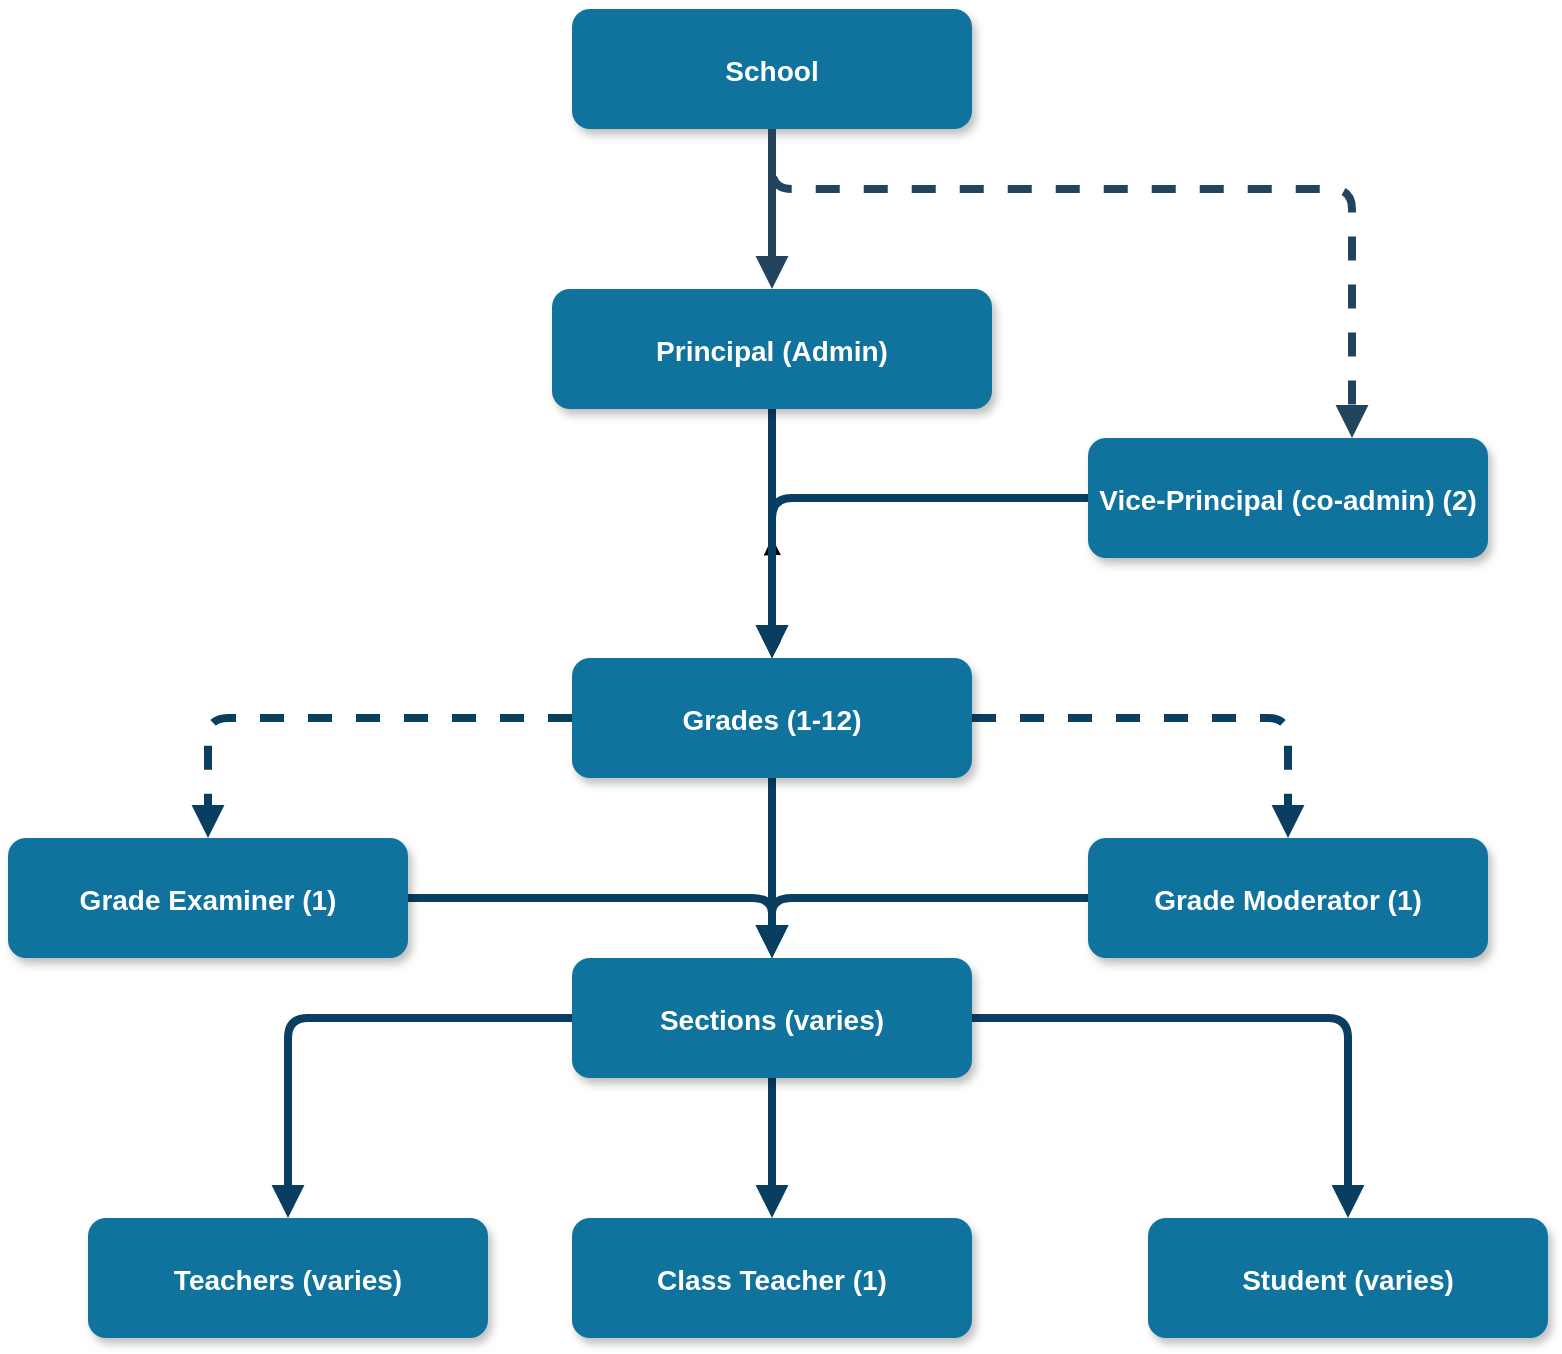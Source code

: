 <mxfile version="14.5.10" type="github">
  <diagram name="Page-1" id="97916047-d0de-89f5-080d-49f4d83e522f">
    <mxGraphModel dx="920" dy="876" grid="1" gridSize="10" guides="1" tooltips="1" connect="1" arrows="1" fold="1" page="1" pageScale="1.5" pageWidth="1169" pageHeight="827" background="#ffffff" math="0" shadow="0">
      <root>
        <mxCell id="0" />
        <mxCell id="1" parent="0" />
        <mxCell id="2" value="School" style="rounded=1;fillColor=#10739E;strokeColor=none;shadow=1;gradientColor=none;fontStyle=1;fontColor=#FFFFFF;fontSize=14;" parent="1" vertex="1">
          <mxGeometry x="672" y="205.5" width="200" height="60" as="geometry" />
        </mxCell>
        <mxCell id="H-iCgf8CoXjkj9gifYdi-74" style="edgeStyle=orthogonalEdgeStyle;orthogonalLoop=1;jettySize=auto;html=1;startFill=0;endArrow=block;endFill=1;strokeColor=#0A3E61;strokeWidth=4;" edge="1" parent="1" source="3" target="H-iCgf8CoXjkj9gifYdi-56">
          <mxGeometry relative="1" as="geometry" />
        </mxCell>
        <mxCell id="3" value="Principal (Admin)" style="rounded=1;fillColor=#10739E;strokeColor=none;shadow=1;gradientColor=none;fontStyle=1;fontColor=#FFFFFF;fontSize=14;" parent="1" vertex="1">
          <mxGeometry x="662" y="345.5" width="220" height="60" as="geometry" />
        </mxCell>
        <mxCell id="H-iCgf8CoXjkj9gifYdi-58" style="edgeStyle=orthogonalEdgeStyle;rounded=0;orthogonalLoop=1;jettySize=auto;html=1;entryX=0.5;entryY=0;entryDx=0;entryDy=0;startArrow=block;startFill=1;endArrow=block;endFill=1;" edge="1" parent="1" target="H-iCgf8CoXjkj9gifYdi-56">
          <mxGeometry relative="1" as="geometry">
            <mxPoint x="772" y="470" as="sourcePoint" />
          </mxGeometry>
        </mxCell>
        <mxCell id="H-iCgf8CoXjkj9gifYdi-76" style="edgeStyle=orthogonalEdgeStyle;orthogonalLoop=1;jettySize=auto;html=1;entryX=0.5;entryY=0;entryDx=0;entryDy=0;startFill=0;endArrow=block;endFill=1;strokeColor=#0A3E61;strokeWidth=4;" edge="1" parent="1" source="7" target="H-iCgf8CoXjkj9gifYdi-56">
          <mxGeometry relative="1" as="geometry" />
        </mxCell>
        <mxCell id="7" value="Vice-Principal (co-admin) (2)" style="rounded=1;fillColor=#10739E;strokeColor=none;shadow=1;gradientColor=none;fontStyle=1;fontColor=#FFFFFF;fontSize=14;" parent="1" vertex="1">
          <mxGeometry x="930" y="420" width="200" height="60" as="geometry" />
        </mxCell>
        <mxCell id="29" value="" style="edgeStyle=elbowEdgeStyle;elbow=vertical;strokeWidth=4;endArrow=block;endFill=1;fontStyle=1;strokeColor=#23445D;" parent="1" source="2" target="3" edge="1">
          <mxGeometry x="22" y="165.5" width="100" height="100" as="geometry">
            <mxPoint x="22" y="265.5" as="sourcePoint" />
            <mxPoint x="122" y="165.5" as="targetPoint" />
          </mxGeometry>
        </mxCell>
        <mxCell id="33" value="" style="edgeStyle=elbowEdgeStyle;elbow=vertical;strokeWidth=4;endArrow=block;endFill=1;fontStyle=1;dashed=1;strokeColor=#23445D;" parent="1" source="2" target="7" edge="1">
          <mxGeometry x="22" y="165.5" width="100" height="100" as="geometry">
            <mxPoint x="22" y="265.5" as="sourcePoint" />
            <mxPoint x="122" y="165.5" as="targetPoint" />
            <Array as="points">
              <mxPoint x="1062" y="295.5" />
            </Array>
          </mxGeometry>
        </mxCell>
        <mxCell id="H-iCgf8CoXjkj9gifYdi-65" style="edgeStyle=orthogonalEdgeStyle;orthogonalLoop=1;jettySize=auto;html=1;startFill=0;endArrow=block;endFill=1;strokeColor=#0A3E61;strokeWidth=4;" edge="1" parent="1" source="H-iCgf8CoXjkj9gifYdi-56" target="H-iCgf8CoXjkj9gifYdi-64">
          <mxGeometry relative="1" as="geometry" />
        </mxCell>
        <mxCell id="H-iCgf8CoXjkj9gifYdi-67" style="edgeStyle=orthogonalEdgeStyle;orthogonalLoop=1;jettySize=auto;html=1;startFill=0;endArrow=block;endFill=1;strokeColor=#0A3E61;strokeWidth=4;dashed=1;" edge="1" parent="1" source="H-iCgf8CoXjkj9gifYdi-56" target="H-iCgf8CoXjkj9gifYdi-66">
          <mxGeometry relative="1" as="geometry" />
        </mxCell>
        <mxCell id="H-iCgf8CoXjkj9gifYdi-81" style="edgeStyle=orthogonalEdgeStyle;orthogonalLoop=1;jettySize=auto;html=1;startFill=0;endArrow=block;endFill=1;strokeColor=#0A3E61;strokeWidth=4;dashed=1;" edge="1" parent="1" source="H-iCgf8CoXjkj9gifYdi-56" target="H-iCgf8CoXjkj9gifYdi-78">
          <mxGeometry relative="1" as="geometry" />
        </mxCell>
        <mxCell id="H-iCgf8CoXjkj9gifYdi-56" value="Grades (1-12)" style="rounded=1;fillColor=#10739E;strokeColor=none;shadow=1;gradientColor=none;fontStyle=1;fontColor=#FFFFFF;fontSize=14;" vertex="1" parent="1">
          <mxGeometry x="672" y="530" width="200" height="60" as="geometry" />
        </mxCell>
        <mxCell id="H-iCgf8CoXjkj9gifYdi-71" style="edgeStyle=orthogonalEdgeStyle;orthogonalLoop=1;jettySize=auto;html=1;startFill=0;endArrow=block;endFill=1;strokeColor=#0A3E61;strokeWidth=4;" edge="1" parent="1" source="H-iCgf8CoXjkj9gifYdi-64" target="H-iCgf8CoXjkj9gifYdi-69">
          <mxGeometry relative="1" as="geometry" />
        </mxCell>
        <mxCell id="H-iCgf8CoXjkj9gifYdi-72" style="edgeStyle=orthogonalEdgeStyle;orthogonalLoop=1;jettySize=auto;html=1;startFill=0;endArrow=block;endFill=1;strokeColor=#0A3E61;strokeWidth=4;" edge="1" parent="1" source="H-iCgf8CoXjkj9gifYdi-64" target="H-iCgf8CoXjkj9gifYdi-70">
          <mxGeometry relative="1" as="geometry" />
        </mxCell>
        <mxCell id="H-iCgf8CoXjkj9gifYdi-73" style="edgeStyle=orthogonalEdgeStyle;orthogonalLoop=1;jettySize=auto;html=1;startFill=0;endArrow=block;endFill=1;strokeColor=#0A3E61;strokeWidth=4;" edge="1" parent="1" source="H-iCgf8CoXjkj9gifYdi-64" target="H-iCgf8CoXjkj9gifYdi-68">
          <mxGeometry relative="1" as="geometry" />
        </mxCell>
        <mxCell id="H-iCgf8CoXjkj9gifYdi-64" value="Sections (varies)" style="rounded=1;fillColor=#10739E;strokeColor=none;shadow=1;gradientColor=none;fontStyle=1;fontColor=#FFFFFF;fontSize=14;" vertex="1" parent="1">
          <mxGeometry x="672" y="680" width="200" height="60" as="geometry" />
        </mxCell>
        <mxCell id="H-iCgf8CoXjkj9gifYdi-75" style="edgeStyle=orthogonalEdgeStyle;orthogonalLoop=1;jettySize=auto;html=1;entryX=0.5;entryY=0;entryDx=0;entryDy=0;startFill=0;endArrow=block;endFill=1;strokeColor=#0A3E61;strokeWidth=4;" edge="1" parent="1" source="H-iCgf8CoXjkj9gifYdi-66" target="H-iCgf8CoXjkj9gifYdi-64">
          <mxGeometry relative="1" as="geometry" />
        </mxCell>
        <mxCell id="H-iCgf8CoXjkj9gifYdi-66" value="Grade Moderator (1)" style="rounded=1;fillColor=#10739E;strokeColor=none;shadow=1;gradientColor=none;fontStyle=1;fontColor=#FFFFFF;fontSize=14;" vertex="1" parent="1">
          <mxGeometry x="930" y="620" width="200" height="60" as="geometry" />
        </mxCell>
        <mxCell id="H-iCgf8CoXjkj9gifYdi-68" value="Class Teacher (1)" style="rounded=1;fillColor=#10739E;strokeColor=none;shadow=1;gradientColor=none;fontStyle=1;fontColor=#FFFFFF;fontSize=14;" vertex="1" parent="1">
          <mxGeometry x="672" y="810" width="200" height="60" as="geometry" />
        </mxCell>
        <mxCell id="H-iCgf8CoXjkj9gifYdi-69" value="Teachers (varies)" style="rounded=1;fillColor=#10739E;strokeColor=none;shadow=1;gradientColor=none;fontStyle=1;fontColor=#FFFFFF;fontSize=14;" vertex="1" parent="1">
          <mxGeometry x="430" y="810" width="200" height="60" as="geometry" />
        </mxCell>
        <mxCell id="H-iCgf8CoXjkj9gifYdi-70" value="Student (varies)" style="rounded=1;fillColor=#10739E;strokeColor=none;shadow=1;gradientColor=none;fontStyle=1;fontColor=#FFFFFF;fontSize=14;" vertex="1" parent="1">
          <mxGeometry x="960" y="810" width="200" height="60" as="geometry" />
        </mxCell>
        <mxCell id="H-iCgf8CoXjkj9gifYdi-82" style="edgeStyle=orthogonalEdgeStyle;orthogonalLoop=1;jettySize=auto;html=1;entryX=0.5;entryY=0;entryDx=0;entryDy=0;startFill=0;endArrow=block;endFill=1;strokeColor=#0A3E61;strokeWidth=4;" edge="1" parent="1" source="H-iCgf8CoXjkj9gifYdi-78" target="H-iCgf8CoXjkj9gifYdi-64">
          <mxGeometry relative="1" as="geometry" />
        </mxCell>
        <mxCell id="H-iCgf8CoXjkj9gifYdi-78" value="Grade Examiner (1)" style="rounded=1;fillColor=#10739E;strokeColor=none;shadow=1;gradientColor=none;fontStyle=1;fontColor=#FFFFFF;fontSize=14;" vertex="1" parent="1">
          <mxGeometry x="390" y="620" width="200" height="60" as="geometry" />
        </mxCell>
      </root>
    </mxGraphModel>
  </diagram>
</mxfile>

